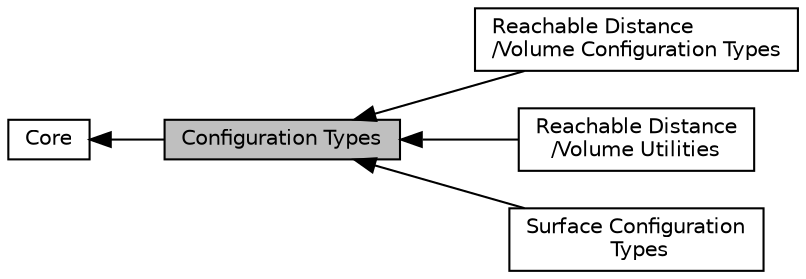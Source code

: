 digraph "Configuration Types"
{
  edge [fontname="Helvetica",fontsize="10",labelfontname="Helvetica",labelfontsize="10"];
  node [fontname="Helvetica",fontsize="10",shape=box];
  rankdir=LR;
  Node1 [label="Configuration Types",height=0.2,width=0.4,color="black", fillcolor="grey75", style="filled", fontcolor="black",tooltip="Configuration Space ( ) Abstraction."];
  Node2 [label="Core",height=0.2,width=0.4,color="black", fillcolor="white", style="filled",URL="$group__Core.html",tooltip=" "];
  Node4 [label="Reachable Distance\l/Volume Configuration Types",height=0.2,width=0.4,color="black", fillcolor="white", style="filled",URL="$group__ReachableCfgs.html",tooltip="Reachable Distance/Volumn Space (RD/V-space)."];
  Node5 [label="Reachable Distance\l/Volume Utilities",height=0.2,width=0.4,color="black", fillcolor="white", style="filled",URL="$group__ReachableUtils.html",tooltip="Reachable Distance/Volumn Space (RD/V-space) Utilities."];
  Node3 [label="Surface Configuration\l Types",height=0.2,width=0.4,color="black", fillcolor="white", style="filled",URL="$group__SurfaceCfgs.html",tooltip="Configuration Space on surfaces."];
  Node2->Node1 [shape=plaintext, dir="back", style="solid"];
  Node1->Node3 [shape=plaintext, dir="back", style="solid"];
  Node1->Node4 [shape=plaintext, dir="back", style="solid"];
  Node1->Node5 [shape=plaintext, dir="back", style="solid"];
}
